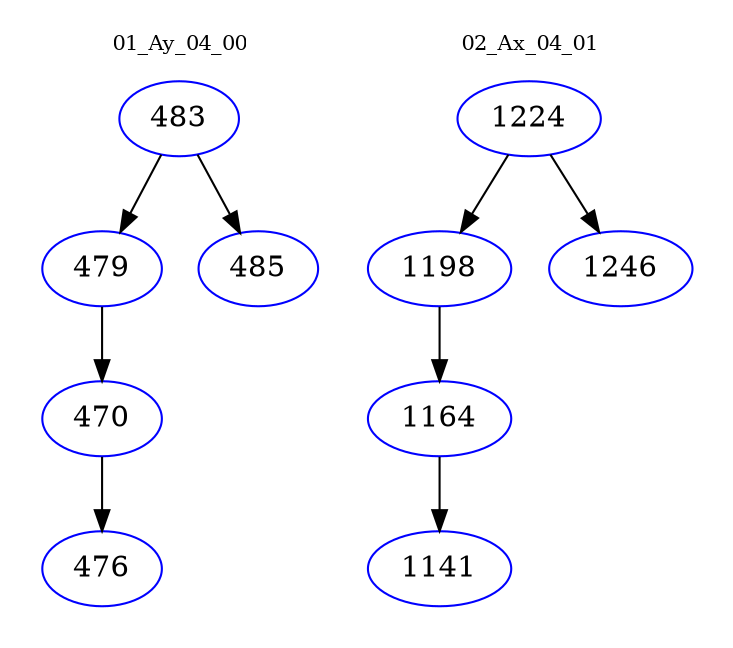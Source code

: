 digraph{
subgraph cluster_0 {
color = white
label = "01_Ay_04_00";
fontsize=10;
T0_483 [label="483", color="blue"]
T0_483 -> T0_479 [color="black"]
T0_479 [label="479", color="blue"]
T0_479 -> T0_470 [color="black"]
T0_470 [label="470", color="blue"]
T0_470 -> T0_476 [color="black"]
T0_476 [label="476", color="blue"]
T0_483 -> T0_485 [color="black"]
T0_485 [label="485", color="blue"]
}
subgraph cluster_1 {
color = white
label = "02_Ax_04_01";
fontsize=10;
T1_1224 [label="1224", color="blue"]
T1_1224 -> T1_1198 [color="black"]
T1_1198 [label="1198", color="blue"]
T1_1198 -> T1_1164 [color="black"]
T1_1164 [label="1164", color="blue"]
T1_1164 -> T1_1141 [color="black"]
T1_1141 [label="1141", color="blue"]
T1_1224 -> T1_1246 [color="black"]
T1_1246 [label="1246", color="blue"]
}
}
